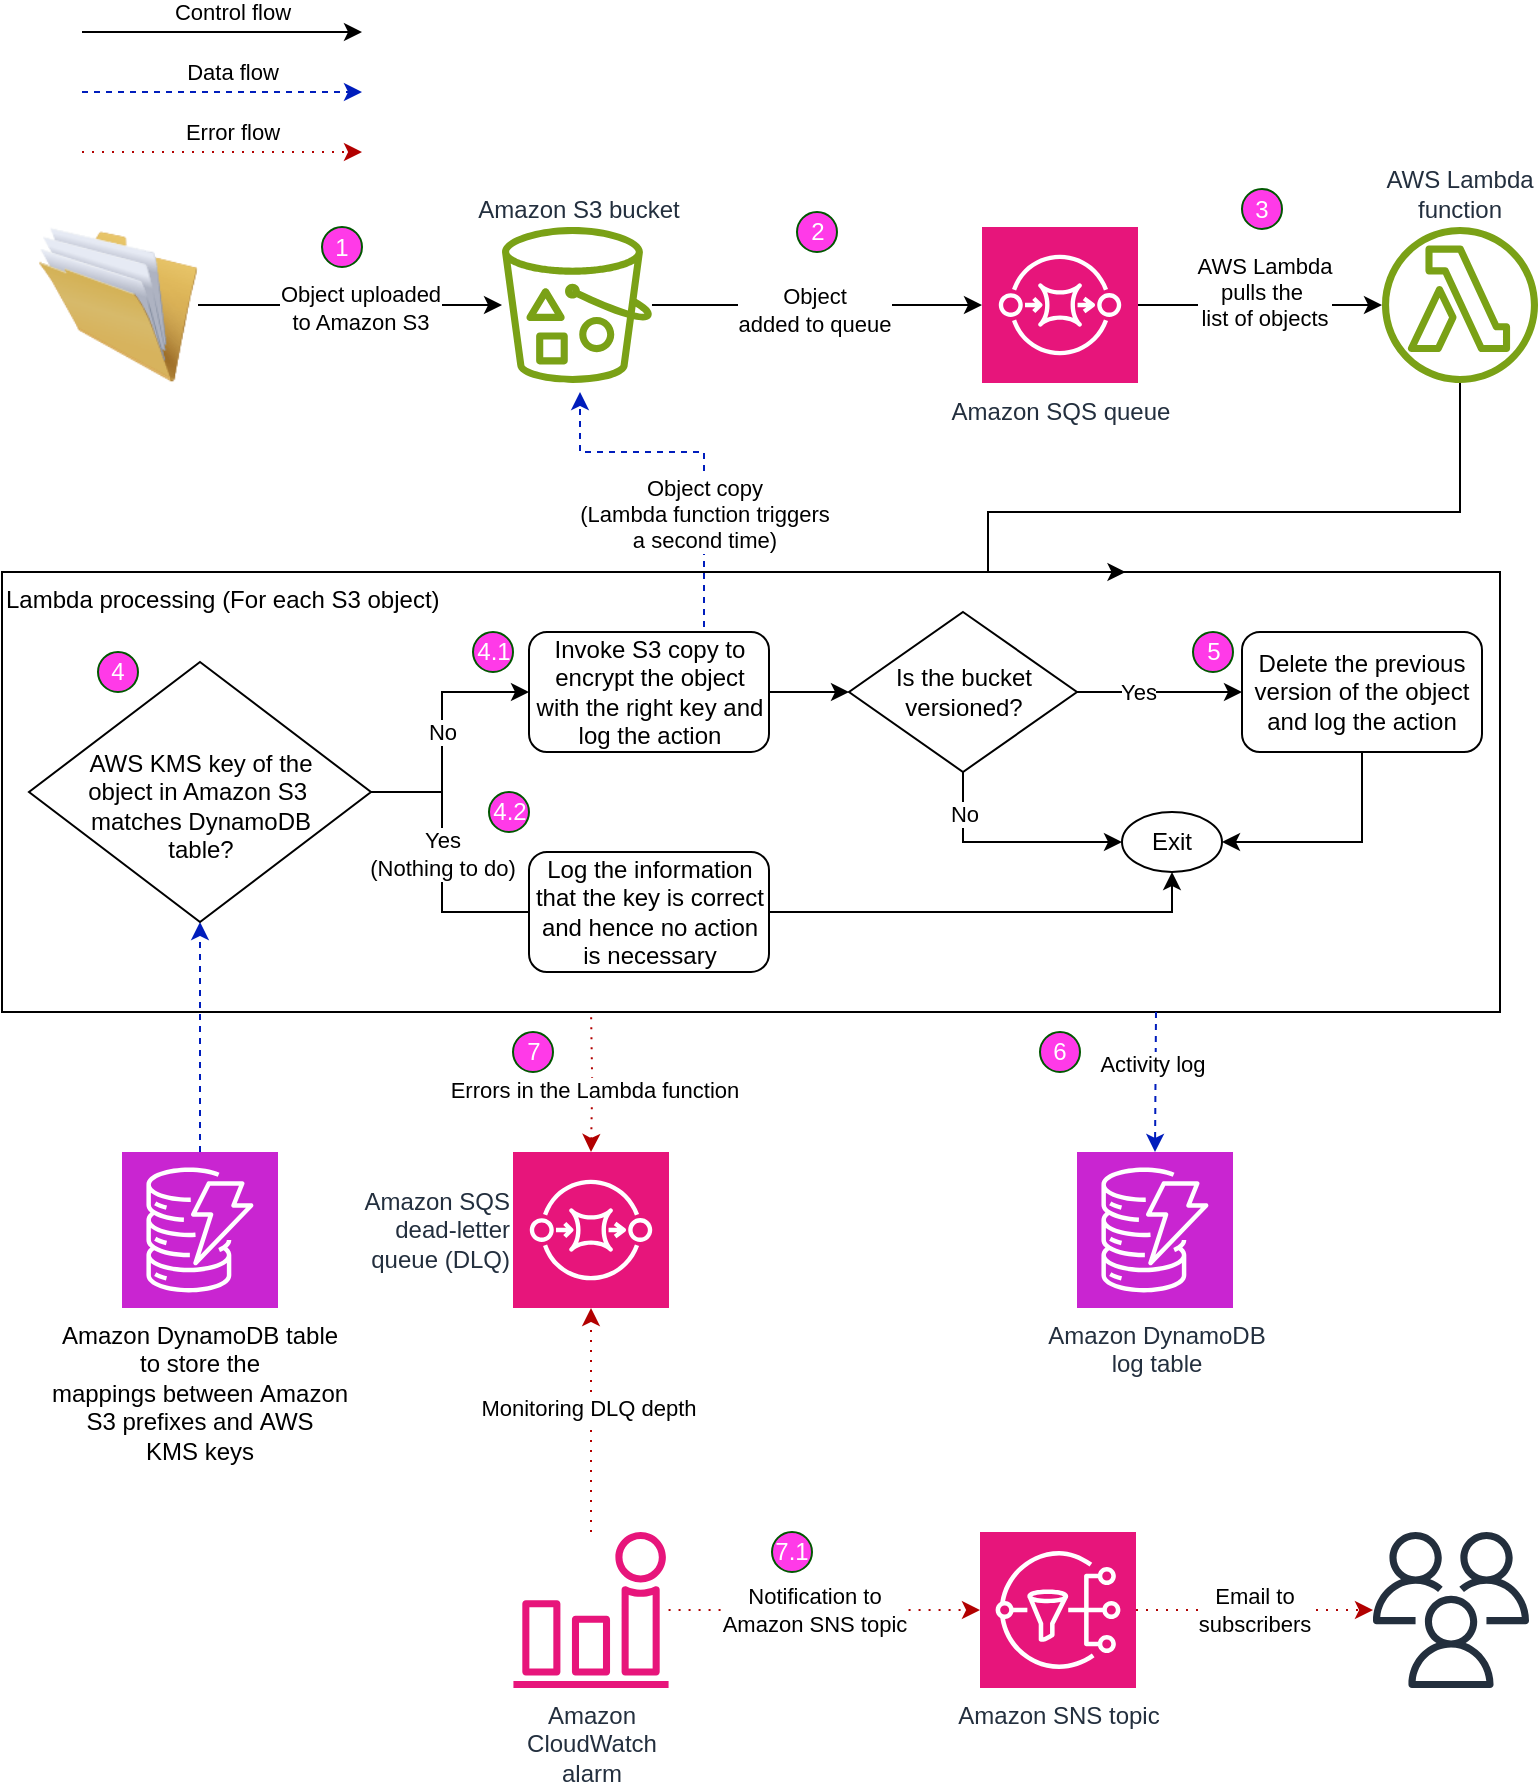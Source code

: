 <mxfile version="21.7.4" type="device">
  <diagram name="Page-1" id="md67o6z-KGEzQmAd9ywH">
    <mxGraphModel dx="1114" dy="547" grid="1" gridSize="10" guides="1" tooltips="1" connect="1" arrows="1" fold="1" page="1" pageScale="1" pageWidth="850" pageHeight="1100" math="0" shadow="0">
      <root>
        <mxCell id="0" />
        <mxCell id="1" parent="0" />
        <mxCell id="-wBVPvwHCN07OriVQO4T-7" value="" style="edgeStyle=orthogonalEdgeStyle;rounded=0;orthogonalLoop=1;jettySize=auto;html=1;" parent="1" source="Fao_oVK_3mg0VGX6P_kk-3" target="Fao_oVK_3mg0VGX6P_kk-1" edge="1">
          <mxGeometry relative="1" as="geometry">
            <mxPoint x="517" y="266.5" as="targetPoint" />
            <mxPoint x="358" y="266.5" as="sourcePoint" />
          </mxGeometry>
        </mxCell>
        <mxCell id="-wBVPvwHCN07OriVQO4T-8" value="&lt;div&gt;Object&lt;/div&gt;&lt;div&gt;added to queue&lt;/div&gt;" style="edgeLabel;html=1;align=center;verticalAlign=middle;resizable=0;points=[];" parent="-wBVPvwHCN07OriVQO4T-7" vertex="1" connectable="0">
          <mxGeometry x="-0.216" y="-2" relative="1" as="geometry">
            <mxPoint x="16" as="offset" />
          </mxGeometry>
        </mxCell>
        <mxCell id="-wBVPvwHCN07OriVQO4T-2" value="" style="image;html=1;image=img/lib/clip_art/general/Full_Folder_128x128.png" parent="1" vertex="1">
          <mxGeometry x="48" y="226.5" width="80" height="80" as="geometry" />
        </mxCell>
        <mxCell id="-wBVPvwHCN07OriVQO4T-3" value="" style="endArrow=classic;html=1;rounded=0;exitX=1;exitY=0.5;exitDx=0;exitDy=0;" parent="1" source="-wBVPvwHCN07OriVQO4T-2" target="Fao_oVK_3mg0VGX6P_kk-3" edge="1">
          <mxGeometry width="50" height="50" relative="1" as="geometry">
            <mxPoint x="420" y="297.5" as="sourcePoint" />
            <mxPoint x="280" y="266.5" as="targetPoint" />
          </mxGeometry>
        </mxCell>
        <mxCell id="-wBVPvwHCN07OriVQO4T-4" value="&lt;div&gt;Object uploaded&lt;/div&gt;&lt;div&gt;to Amazon S3&lt;/div&gt;" style="edgeLabel;html=1;align=center;verticalAlign=middle;resizable=0;points=[];" parent="-wBVPvwHCN07OriVQO4T-3" vertex="1" connectable="0">
          <mxGeometry x="0.06" y="-1" relative="1" as="geometry">
            <mxPoint as="offset" />
          </mxGeometry>
        </mxCell>
        <mxCell id="-wBVPvwHCN07OriVQO4T-22" style="edgeStyle=orthogonalEdgeStyle;rounded=0;orthogonalLoop=1;jettySize=auto;html=1;entryX=0.75;entryY=0;entryDx=0;entryDy=0;" parent="1" source="-wBVPvwHCN07OriVQO4T-9" target="-wBVPvwHCN07OriVQO4T-21" edge="1">
          <mxGeometry relative="1" as="geometry">
            <Array as="points">
              <mxPoint x="759" y="370" />
              <mxPoint x="523" y="370" />
              <mxPoint x="523" y="400" />
            </Array>
          </mxGeometry>
        </mxCell>
        <mxCell id="-wBVPvwHCN07OriVQO4T-9" value="AWS Lambda function" style="sketch=0;outlineConnect=0;fontColor=#232F3E;gradientColor=none;fillColor=#7AA116;strokeColor=none;dashed=0;verticalLabelPosition=top;verticalAlign=bottom;align=center;html=1;fontSize=12;fontStyle=0;aspect=fixed;pointerEvents=1;shape=mxgraph.aws4.lambda_function;whiteSpace=wrap;labelPosition=center;" parent="1" vertex="1">
          <mxGeometry x="720" y="227.5" width="78" height="78" as="geometry" />
        </mxCell>
        <mxCell id="-wBVPvwHCN07OriVQO4T-12" value="" style="endArrow=classic;html=1;rounded=0;" parent="1" source="Fao_oVK_3mg0VGX6P_kk-1" target="-wBVPvwHCN07OriVQO4T-9" edge="1">
          <mxGeometry width="50" height="50" relative="1" as="geometry">
            <mxPoint x="593.5" y="266.5" as="sourcePoint" />
            <mxPoint x="670" y="260" as="targetPoint" />
          </mxGeometry>
        </mxCell>
        <mxCell id="-wBVPvwHCN07OriVQO4T-13" value="&lt;div&gt;AWS Lambda&lt;/div&gt;&lt;div&gt;pulls the&amp;nbsp;&lt;/div&gt;&lt;div&gt;list of objects&lt;/div&gt;" style="edgeLabel;html=1;align=center;verticalAlign=middle;resizable=0;points=[];" parent="-wBVPvwHCN07OriVQO4T-12" vertex="1" connectable="0">
          <mxGeometry x="0.243" y="2" relative="1" as="geometry">
            <mxPoint x="-13" y="-5" as="offset" />
          </mxGeometry>
        </mxCell>
        <mxCell id="-wBVPvwHCN07OriVQO4T-15" value="1" style="ellipse;whiteSpace=wrap;html=1;aspect=fixed;fillColor=#ff3ae8;strokeColor=#005700;fontColor=#ffffff;" parent="1" vertex="1">
          <mxGeometry x="190" y="227.5" width="20" height="20" as="geometry" />
        </mxCell>
        <mxCell id="A_8lDiOG-Rwr8X170_Jl-8" value="" style="edgeStyle=orthogonalEdgeStyle;rounded=0;orthogonalLoop=1;jettySize=auto;html=1;fillColor=#e51400;strokeColor=#B20000;exitX=0.426;exitY=1.012;exitDx=0;exitDy=0;exitPerimeter=0;dashed=1;dashPattern=1 4;entryX=0.5;entryY=0;entryDx=0;entryDy=0;entryPerimeter=0;" parent="1" target="Fao_oVK_3mg0VGX6P_kk-5" edge="1">
          <mxGeometry relative="1" as="geometry">
            <mxPoint x="323.765" y="720" as="targetPoint" />
            <mxPoint x="324.574" y="622.64" as="sourcePoint" />
          </mxGeometry>
        </mxCell>
        <mxCell id="A_8lDiOG-Rwr8X170_Jl-9" value="Errors in the Lambda function" style="edgeLabel;html=1;align=center;verticalAlign=middle;resizable=0;points=[];" parent="A_8lDiOG-Rwr8X170_Jl-8" vertex="1" connectable="0">
          <mxGeometry x="0.074" y="1" relative="1" as="geometry">
            <mxPoint as="offset" />
          </mxGeometry>
        </mxCell>
        <mxCell id="-wBVPvwHCN07OriVQO4T-21" value="Lambda processing (For each S3 object)" style="rounded=0;whiteSpace=wrap;html=1;align=left;verticalAlign=top;fillColor=none;" parent="1" vertex="1">
          <mxGeometry x="30" y="400" width="749" height="220" as="geometry" />
        </mxCell>
        <mxCell id="-wBVPvwHCN07OriVQO4T-18" value="2" style="ellipse;whiteSpace=wrap;html=1;aspect=fixed;fillColor=#ff3ae8;strokeColor=#005700;fontColor=#ffffff;" parent="1" vertex="1">
          <mxGeometry x="427.5" y="220" width="20" height="20" as="geometry" />
        </mxCell>
        <mxCell id="-wBVPvwHCN07OriVQO4T-19" value="3" style="ellipse;whiteSpace=wrap;html=1;aspect=fixed;fillColor=#ff3ae8;strokeColor=#005700;fontColor=#ffffff;" parent="1" vertex="1">
          <mxGeometry x="650" y="208.5" width="20" height="20" as="geometry" />
        </mxCell>
        <mxCell id="-wBVPvwHCN07OriVQO4T-27" value="" style="edgeStyle=orthogonalEdgeStyle;rounded=0;orthogonalLoop=1;jettySize=auto;html=1;strokeColor=#001DBC;fillColor=#0050ef;dashed=1;" parent="1" source="Fao_oVK_3mg0VGX6P_kk-6" target="-wBVPvwHCN07OriVQO4T-24" edge="1">
          <mxGeometry relative="1" as="geometry">
            <mxPoint x="129" y="666" as="sourcePoint" />
          </mxGeometry>
        </mxCell>
        <mxCell id="-wBVPvwHCN07OriVQO4T-35" value="" style="edgeStyle=orthogonalEdgeStyle;rounded=0;orthogonalLoop=1;jettySize=auto;html=1;entryX=0;entryY=0.5;entryDx=0;entryDy=0;" parent="1" target="-wBVPvwHCN07OriVQO4T-32" edge="1">
          <mxGeometry relative="1" as="geometry">
            <Array as="points">
              <mxPoint x="250" y="510" />
              <mxPoint x="250" y="570" />
              <mxPoint x="410" y="570" />
            </Array>
            <mxPoint x="555.5" y="540" as="targetPoint" />
            <mxPoint x="190" y="510" as="sourcePoint" />
          </mxGeometry>
        </mxCell>
        <mxCell id="MBXhi-YWgDA8pU_V8pOF-4" value="Yes&lt;br&gt;(Nothing to do)" style="edgeLabel;html=1;align=center;verticalAlign=middle;resizable=0;points=[];" parent="-wBVPvwHCN07OriVQO4T-35" vertex="1" connectable="0">
          <mxGeometry x="-0.575" relative="1" as="geometry">
            <mxPoint y="6" as="offset" />
          </mxGeometry>
        </mxCell>
        <mxCell id="-wBVPvwHCN07OriVQO4T-37" value="" style="edgeStyle=orthogonalEdgeStyle;rounded=0;orthogonalLoop=1;jettySize=auto;html=1;" parent="1" target="-wBVPvwHCN07OriVQO4T-38" edge="1">
          <mxGeometry relative="1" as="geometry">
            <mxPoint x="268.5" y="460" as="targetPoint" />
            <Array as="points">
              <mxPoint x="250" y="510" />
              <mxPoint x="250" y="460" />
            </Array>
            <mxPoint x="190" y="510" as="sourcePoint" />
          </mxGeometry>
        </mxCell>
        <mxCell id="-wBVPvwHCN07OriVQO4T-52" value="No" style="edgeLabel;html=1;align=center;verticalAlign=middle;resizable=0;points=[];" parent="-wBVPvwHCN07OriVQO4T-37" vertex="1" connectable="0">
          <mxGeometry x="0.145" y="-2" relative="1" as="geometry">
            <mxPoint x="-2" y="-2" as="offset" />
          </mxGeometry>
        </mxCell>
        <mxCell id="-wBVPvwHCN07OriVQO4T-24" value="&lt;div&gt;&lt;br&gt;&lt;/div&gt;&lt;div&gt;AWS KMS key of the&lt;/div&gt;&lt;div&gt;object in Amazon S3&amp;nbsp;&lt;/div&gt;&lt;div&gt;matches DynamoDB&lt;/div&gt;&lt;div&gt;table?&lt;/div&gt;" style="rhombus;whiteSpace=wrap;html=1;" parent="1" vertex="1">
          <mxGeometry x="43.5" y="445" width="171" height="130" as="geometry" />
        </mxCell>
        <mxCell id="-wBVPvwHCN07OriVQO4T-47" value="" style="edgeStyle=orthogonalEdgeStyle;rounded=0;orthogonalLoop=1;jettySize=auto;html=1;strokeColor=#001DBC;fillColor=#0050ef;entryX=0.5;entryY=0;entryDx=0;entryDy=0;entryPerimeter=0;dashed=1;" parent="1" target="Fao_oVK_3mg0VGX6P_kk-4" edge="1">
          <mxGeometry relative="1" as="geometry">
            <mxPoint x="558" y="690" as="targetPoint" />
            <mxPoint x="607" y="620" as="sourcePoint" />
            <Array as="points">
              <mxPoint x="607" y="620" />
              <mxPoint x="607" y="660" />
            </Array>
          </mxGeometry>
        </mxCell>
        <mxCell id="MBXhi-YWgDA8pU_V8pOF-14" value="Activity log" style="edgeLabel;html=1;align=center;verticalAlign=middle;resizable=0;points=[];" parent="-wBVPvwHCN07OriVQO4T-47" vertex="1" connectable="0">
          <mxGeometry x="-0.244" y="-2" relative="1" as="geometry">
            <mxPoint as="offset" />
          </mxGeometry>
        </mxCell>
        <mxCell id="-wBVPvwHCN07OriVQO4T-32" value="Log the information that the key is correct and hence no action is necessary" style="rounded=1;whiteSpace=wrap;html=1;" parent="1" vertex="1">
          <mxGeometry x="293.5" y="540" width="120" height="60" as="geometry" />
        </mxCell>
        <mxCell id="-wBVPvwHCN07OriVQO4T-50" value="" style="edgeStyle=orthogonalEdgeStyle;rounded=0;orthogonalLoop=1;jettySize=auto;html=1;exitX=0.5;exitY=0;exitDx=0;exitDy=0;strokeColor=#001DBC;fillColor=#0050ef;dashed=1;" parent="1" source="-wBVPvwHCN07OriVQO4T-38" edge="1">
          <mxGeometry relative="1" as="geometry">
            <mxPoint x="319" y="310" as="targetPoint" />
            <Array as="points">
              <mxPoint x="381" y="430" />
              <mxPoint x="381" y="340" />
              <mxPoint x="319" y="340" />
            </Array>
          </mxGeometry>
        </mxCell>
        <mxCell id="-wBVPvwHCN07OriVQO4T-51" value="&lt;div&gt;Object copy&lt;/div&gt;&lt;div&gt;(Lambda function triggers&lt;/div&gt;&lt;div&gt;a second time)&lt;/div&gt;" style="edgeLabel;html=1;align=center;verticalAlign=middle;resizable=0;points=[];" parent="-wBVPvwHCN07OriVQO4T-50" vertex="1" connectable="0">
          <mxGeometry x="-0.421" y="-2" relative="1" as="geometry">
            <mxPoint x="-2" y="-26" as="offset" />
          </mxGeometry>
        </mxCell>
        <mxCell id="MBXhi-YWgDA8pU_V8pOF-6" value="" style="edgeStyle=orthogonalEdgeStyle;rounded=0;orthogonalLoop=1;jettySize=auto;html=1;entryX=0;entryY=0.5;entryDx=0;entryDy=0;" parent="1" source="-wBVPvwHCN07OriVQO4T-38" target="MBXhi-YWgDA8pU_V8pOF-5" edge="1">
          <mxGeometry relative="1" as="geometry" />
        </mxCell>
        <mxCell id="-wBVPvwHCN07OriVQO4T-38" value="Invoke S3 copy to encrypt the object with the right key and log the action" style="rounded=1;whiteSpace=wrap;html=1;" parent="1" vertex="1">
          <mxGeometry x="293.5" y="430" width="120" height="60" as="geometry" />
        </mxCell>
        <mxCell id="-wBVPvwHCN07OriVQO4T-39" value="4.1" style="ellipse;whiteSpace=wrap;html=1;aspect=fixed;fillColor=#ff3ae8;strokeColor=#005700;fontColor=#ffffff;" parent="1" vertex="1">
          <mxGeometry x="265.5" y="430" width="20" height="20" as="geometry" />
        </mxCell>
        <mxCell id="-wBVPvwHCN07OriVQO4T-49" value="5" style="ellipse;whiteSpace=wrap;html=1;aspect=fixed;fillColor=#ff3ae8;strokeColor=#005700;fontColor=#ffffff;" parent="1" vertex="1">
          <mxGeometry x="625.5" y="430" width="20" height="20" as="geometry" />
        </mxCell>
        <mxCell id="h_5dXG6NQXzy11Per7Oq-6" value="Exit" style="ellipse;whiteSpace=wrap;html=1;" parent="1" vertex="1">
          <mxGeometry x="590" y="520" width="50" height="30" as="geometry" />
        </mxCell>
        <mxCell id="h_5dXG6NQXzy11Per7Oq-8" value="" style="edgeStyle=orthogonalEdgeStyle;rounded=0;orthogonalLoop=1;jettySize=auto;html=1;entryX=0.5;entryY=1;entryDx=0;entryDy=0;" parent="1" source="-wBVPvwHCN07OriVQO4T-32" target="h_5dXG6NQXzy11Per7Oq-6" edge="1">
          <mxGeometry relative="1" as="geometry">
            <mxPoint x="758.5" y="505" as="targetPoint" />
            <mxPoint x="709.5" y="570" as="sourcePoint" />
            <Array as="points">
              <mxPoint x="615" y="570" />
            </Array>
          </mxGeometry>
        </mxCell>
        <mxCell id="A_8lDiOG-Rwr8X170_Jl-17" value="" style="edgeStyle=orthogonalEdgeStyle;rounded=0;orthogonalLoop=1;jettySize=auto;html=1;fillColor=#e51400;strokeColor=#B20000;dashed=1;dashPattern=1 4;" parent="1" source="A_8lDiOG-Rwr8X170_Jl-1" target="A_8lDiOG-Rwr8X170_Jl-19" edge="1">
          <mxGeometry relative="1" as="geometry" />
        </mxCell>
        <mxCell id="A_8lDiOG-Rwr8X170_Jl-18" value="&lt;div&gt;Email to&lt;/div&gt;&lt;div&gt;subscribers&lt;/div&gt;" style="edgeLabel;html=1;align=center;verticalAlign=middle;resizable=0;points=[];" parent="A_8lDiOG-Rwr8X170_Jl-17" vertex="1" connectable="0">
          <mxGeometry x="-0.015" relative="1" as="geometry">
            <mxPoint as="offset" />
          </mxGeometry>
        </mxCell>
        <mxCell id="A_8lDiOG-Rwr8X170_Jl-1" value="Amazon SNS topic" style="sketch=0;points=[[0,0,0],[0.25,0,0],[0.5,0,0],[0.75,0,0],[1,0,0],[0,1,0],[0.25,1,0],[0.5,1,0],[0.75,1,0],[1,1,0],[0,0.25,0],[0,0.5,0],[0,0.75,0],[1,0.25,0],[1,0.5,0],[1,0.75,0]];outlineConnect=0;fontColor=#232F3E;fillColor=#E7157B;strokeColor=#ffffff;dashed=0;verticalLabelPosition=bottom;verticalAlign=top;align=center;html=1;fontSize=12;fontStyle=0;aspect=fixed;shape=mxgraph.aws4.resourceIcon;resIcon=mxgraph.aws4.sns;" parent="1" vertex="1">
          <mxGeometry x="519" y="880" width="78" height="78" as="geometry" />
        </mxCell>
        <mxCell id="A_8lDiOG-Rwr8X170_Jl-13" value="" style="edgeStyle=orthogonalEdgeStyle;rounded=0;orthogonalLoop=1;jettySize=auto;html=1;fillColor=#e51400;strokeColor=#B20000;dashed=1;dashPattern=1 4;" parent="1" source="A_8lDiOG-Rwr8X170_Jl-11" target="A_8lDiOG-Rwr8X170_Jl-1" edge="1">
          <mxGeometry relative="1" as="geometry" />
        </mxCell>
        <mxCell id="A_8lDiOG-Rwr8X170_Jl-14" value="&lt;div&gt;Notification to&lt;/div&gt;&lt;div&gt;Amazon SNS topic&lt;/div&gt;" style="edgeLabel;html=1;align=center;verticalAlign=middle;resizable=0;points=[];" parent="A_8lDiOG-Rwr8X170_Jl-13" vertex="1" connectable="0">
          <mxGeometry x="0.198" y="-2" relative="1" as="geometry">
            <mxPoint x="-21" y="-2" as="offset" />
          </mxGeometry>
        </mxCell>
        <mxCell id="A_8lDiOG-Rwr8X170_Jl-11" value="&lt;div&gt;Amazon CloudWatch alarm&lt;/div&gt;" style="sketch=0;outlineConnect=0;fontColor=#232F3E;gradientColor=none;fillColor=#E7157B;strokeColor=none;dashed=0;verticalLabelPosition=bottom;verticalAlign=top;align=center;html=1;fontSize=12;fontStyle=0;aspect=fixed;pointerEvents=1;shape=mxgraph.aws4.alarm;whiteSpace=wrap;" parent="1" vertex="1">
          <mxGeometry x="285.5" y="880" width="78" height="78" as="geometry" />
        </mxCell>
        <mxCell id="A_8lDiOG-Rwr8X170_Jl-19" value="" style="sketch=0;outlineConnect=0;fontColor=#232F3E;gradientColor=none;fillColor=#232F3D;strokeColor=none;dashed=0;verticalLabelPosition=bottom;verticalAlign=top;align=center;html=1;fontSize=12;fontStyle=0;aspect=fixed;pointerEvents=1;shape=mxgraph.aws4.users;" parent="1" vertex="1">
          <mxGeometry x="715.5" y="880" width="78" height="78" as="geometry" />
        </mxCell>
        <mxCell id="A_8lDiOG-Rwr8X170_Jl-22" value="" style="edgeStyle=orthogonalEdgeStyle;rounded=0;orthogonalLoop=1;jettySize=auto;html=1;" parent="1" edge="1">
          <mxGeometry relative="1" as="geometry">
            <mxPoint x="210" y="130" as="targetPoint" />
            <mxPoint x="70" y="130" as="sourcePoint" />
          </mxGeometry>
        </mxCell>
        <mxCell id="A_8lDiOG-Rwr8X170_Jl-23" value="&lt;div&gt;Control flow&lt;/div&gt;" style="edgeLabel;html=1;align=center;verticalAlign=middle;resizable=0;points=[];" parent="A_8lDiOG-Rwr8X170_Jl-22" vertex="1" connectable="0">
          <mxGeometry x="-0.216" y="-2" relative="1" as="geometry">
            <mxPoint x="20" y="-12" as="offset" />
          </mxGeometry>
        </mxCell>
        <mxCell id="A_8lDiOG-Rwr8X170_Jl-24" value="" style="edgeStyle=orthogonalEdgeStyle;rounded=0;orthogonalLoop=1;jettySize=auto;html=1;strokeColor=#001DBC;fillColor=#0050ef;strokeWidth=1;dashed=1;" parent="1" edge="1">
          <mxGeometry relative="1" as="geometry">
            <mxPoint x="210" y="160" as="targetPoint" />
            <mxPoint x="70" y="160" as="sourcePoint" />
          </mxGeometry>
        </mxCell>
        <mxCell id="A_8lDiOG-Rwr8X170_Jl-25" value="&lt;div&gt;Data flow&lt;/div&gt;" style="edgeLabel;html=1;align=center;verticalAlign=middle;resizable=0;points=[];" parent="A_8lDiOG-Rwr8X170_Jl-24" vertex="1" connectable="0">
          <mxGeometry x="-0.216" y="-2" relative="1" as="geometry">
            <mxPoint x="20" y="-12" as="offset" />
          </mxGeometry>
        </mxCell>
        <mxCell id="A_8lDiOG-Rwr8X170_Jl-26" value="" style="edgeStyle=orthogonalEdgeStyle;rounded=0;orthogonalLoop=1;jettySize=auto;html=1;strokeColor=#B20000;fillColor=#e51400;dashed=1;dashPattern=1 4;" parent="1" edge="1">
          <mxGeometry relative="1" as="geometry">
            <mxPoint x="210" y="190" as="targetPoint" />
            <mxPoint x="70" y="190" as="sourcePoint" />
          </mxGeometry>
        </mxCell>
        <mxCell id="A_8lDiOG-Rwr8X170_Jl-27" value="Error flow" style="edgeLabel;html=1;align=center;verticalAlign=middle;resizable=0;points=[];" parent="A_8lDiOG-Rwr8X170_Jl-26" vertex="1" connectable="0">
          <mxGeometry x="-0.216" y="-2" relative="1" as="geometry">
            <mxPoint x="20" y="-12" as="offset" />
          </mxGeometry>
        </mxCell>
        <mxCell id="Fao_oVK_3mg0VGX6P_kk-1" value="Amazon SQS queue" style="sketch=0;points=[[0,0,0],[0.25,0,0],[0.5,0,0],[0.75,0,0],[1,0,0],[0,1,0],[0.25,1,0],[0.5,1,0],[0.75,1,0],[1,1,0],[0,0.25,0],[0,0.5,0],[0,0.75,0],[1,0.25,0],[1,0.5,0],[1,0.75,0]];outlineConnect=0;fontColor=#232F3E;fillColor=#E7157B;strokeColor=#ffffff;dashed=0;verticalLabelPosition=bottom;verticalAlign=top;align=center;html=1;fontSize=12;fontStyle=0;aspect=fixed;shape=mxgraph.aws4.resourceIcon;resIcon=mxgraph.aws4.sqs;" parent="1" vertex="1">
          <mxGeometry x="520" y="227.5" width="78" height="78" as="geometry" />
        </mxCell>
        <mxCell id="Fao_oVK_3mg0VGX6P_kk-3" value="Amazon S3 bucket" style="sketch=0;outlineConnect=0;fontColor=#232F3E;gradientColor=none;fillColor=#7AA116;strokeColor=none;dashed=0;verticalLabelPosition=top;verticalAlign=bottom;align=center;html=1;fontSize=12;fontStyle=0;aspect=fixed;pointerEvents=1;shape=mxgraph.aws4.bucket_with_objects;labelPosition=center;" parent="1" vertex="1">
          <mxGeometry x="280" y="227.5" width="75" height="78" as="geometry" />
        </mxCell>
        <mxCell id="Fao_oVK_3mg0VGX6P_kk-4" value="Amazon DynamoDB&lt;br&gt;log table" style="sketch=0;points=[[0,0,0],[0.25,0,0],[0.5,0,0],[0.75,0,0],[1,0,0],[0,1,0],[0.25,1,0],[0.5,1,0],[0.75,1,0],[1,1,0],[0,0.25,0],[0,0.5,0],[0,0.75,0],[1,0.25,0],[1,0.5,0],[1,0.75,0]];outlineConnect=0;fontColor=#232F3E;fillColor=#C925D1;strokeColor=#ffffff;dashed=0;verticalLabelPosition=bottom;verticalAlign=top;align=center;html=1;fontSize=12;fontStyle=0;aspect=fixed;shape=mxgraph.aws4.resourceIcon;resIcon=mxgraph.aws4.dynamodb;" parent="1" vertex="1">
          <mxGeometry x="567.5" y="690" width="78" height="78" as="geometry" />
        </mxCell>
        <mxCell id="Fao_oVK_3mg0VGX6P_kk-5" value="Amazon SQS dead-letter queue (DLQ)" style="sketch=0;points=[[0,0,0],[0.25,0,0],[0.5,0,0],[0.75,0,0],[1,0,0],[0,1,0],[0.25,1,0],[0.5,1,0],[0.75,1,0],[1,1,0],[0,0.25,0],[0,0.5,0],[0,0.75,0],[1,0.25,0],[1,0.5,0],[1,0.75,0]];outlineConnect=0;fontColor=#232F3E;fillColor=#E7157B;strokeColor=#ffffff;dashed=0;verticalLabelPosition=middle;verticalAlign=middle;align=right;html=1;fontSize=12;fontStyle=0;aspect=fixed;shape=mxgraph.aws4.resourceIcon;resIcon=mxgraph.aws4.sqs;whiteSpace=wrap;labelPosition=left;" parent="1" vertex="1">
          <mxGeometry x="285.5" y="690" width="78" height="78" as="geometry" />
        </mxCell>
        <mxCell id="Fao_oVK_3mg0VGX6P_kk-6" value="&lt;div style=&quot;border-color: var(--border-color); color: rgb(0, 0, 0);&quot;&gt;Amazon DynamoDB table to store the m&lt;span style=&quot;background-color: initial;&quot;&gt;appings&amp;nbsp;&lt;/span&gt;&lt;span style=&quot;background-color: initial;&quot;&gt;between&amp;nbsp;&lt;/span&gt;&lt;span style=&quot;background-color: initial;&quot;&gt;Amazon S3&amp;nbsp;&lt;/span&gt;&lt;span style=&quot;background-color: initial;&quot;&gt;prefixes and&amp;nbsp;&lt;/span&gt;&lt;span style=&quot;background-color: initial;&quot;&gt;AWS KMS&amp;nbsp;&lt;/span&gt;&lt;span style=&quot;background-color: initial;&quot;&gt;keys&lt;/span&gt;&lt;/div&gt;" style="sketch=0;points=[[0,0,0],[0.25,0,0],[0.5,0,0],[0.75,0,0],[1,0,0],[0,1,0],[0.25,1,0],[0.5,1,0],[0.75,1,0],[1,1,0],[0,0.25,0],[0,0.5,0],[0,0.75,0],[1,0.25,0],[1,0.5,0],[1,0.75,0]];outlineConnect=0;fontColor=#232F3E;fillColor=#C925D1;strokeColor=#ffffff;dashed=0;verticalLabelPosition=bottom;verticalAlign=top;align=center;html=1;fontSize=12;fontStyle=0;aspect=fixed;shape=mxgraph.aws4.resourceIcon;resIcon=mxgraph.aws4.dynamodb;whiteSpace=wrap;" parent="1" vertex="1">
          <mxGeometry x="90" y="690" width="78" height="78" as="geometry" />
        </mxCell>
        <mxCell id="Fao_oVK_3mg0VGX6P_kk-9" value="" style="edgeStyle=orthogonalEdgeStyle;rounded=0;orthogonalLoop=1;jettySize=auto;html=1;fillColor=#e51400;strokeColor=#B20000;dashed=1;dashPattern=1 4;" parent="1" source="A_8lDiOG-Rwr8X170_Jl-11" target="Fao_oVK_3mg0VGX6P_kk-5" edge="1">
          <mxGeometry relative="1" as="geometry">
            <mxPoint x="529.5" y="929" as="sourcePoint" />
            <mxPoint x="373.5" y="929" as="targetPoint" />
          </mxGeometry>
        </mxCell>
        <mxCell id="Fao_oVK_3mg0VGX6P_kk-13" value="Monitoring DLQ depth" style="edgeLabel;html=1;align=center;verticalAlign=middle;resizable=0;points=[];" parent="Fao_oVK_3mg0VGX6P_kk-9" vertex="1" connectable="0">
          <mxGeometry x="0.112" y="2" relative="1" as="geometry">
            <mxPoint as="offset" />
          </mxGeometry>
        </mxCell>
        <mxCell id="MBXhi-YWgDA8pU_V8pOF-10" value="" style="edgeStyle=orthogonalEdgeStyle;rounded=0;orthogonalLoop=1;jettySize=auto;html=1;" parent="1" source="MBXhi-YWgDA8pU_V8pOF-5" target="MBXhi-YWgDA8pU_V8pOF-9" edge="1">
          <mxGeometry relative="1" as="geometry" />
        </mxCell>
        <mxCell id="MBXhi-YWgDA8pU_V8pOF-11" value="Yes" style="edgeLabel;html=1;align=center;verticalAlign=middle;resizable=0;points=[];" parent="MBXhi-YWgDA8pU_V8pOF-10" vertex="1" connectable="0">
          <mxGeometry x="0.25" y="2" relative="1" as="geometry">
            <mxPoint x="-21" y="2" as="offset" />
          </mxGeometry>
        </mxCell>
        <mxCell id="MBXhi-YWgDA8pU_V8pOF-5" value="&lt;div&gt;Is the bucket versioned?&lt;/div&gt;" style="rhombus;whiteSpace=wrap;html=1;" parent="1" vertex="1">
          <mxGeometry x="453.5" y="420" width="114" height="80" as="geometry" />
        </mxCell>
        <mxCell id="MBXhi-YWgDA8pU_V8pOF-7" value="" style="edgeStyle=orthogonalEdgeStyle;rounded=0;orthogonalLoop=1;jettySize=auto;html=1;entryX=0;entryY=0.5;entryDx=0;entryDy=0;exitX=0.5;exitY=1;exitDx=0;exitDy=0;" parent="1" source="MBXhi-YWgDA8pU_V8pOF-5" target="h_5dXG6NQXzy11Per7Oq-6" edge="1">
          <mxGeometry relative="1" as="geometry">
            <mxPoint x="706" y="520" as="targetPoint" />
            <mxPoint x="424" y="580" as="sourcePoint" />
            <Array as="points">
              <mxPoint x="510" y="535" />
            </Array>
          </mxGeometry>
        </mxCell>
        <mxCell id="MBXhi-YWgDA8pU_V8pOF-8" value="No" style="edgeLabel;html=1;align=center;verticalAlign=middle;resizable=0;points=[];" parent="MBXhi-YWgDA8pU_V8pOF-7" vertex="1" connectable="0">
          <mxGeometry x="-0.852" y="-2" relative="1" as="geometry">
            <mxPoint x="2" y="12" as="offset" />
          </mxGeometry>
        </mxCell>
        <mxCell id="MBXhi-YWgDA8pU_V8pOF-12" value="" style="edgeStyle=orthogonalEdgeStyle;rounded=0;orthogonalLoop=1;jettySize=auto;html=1;exitX=0.5;exitY=1;exitDx=0;exitDy=0;entryX=1;entryY=0.5;entryDx=0;entryDy=0;" parent="1" source="MBXhi-YWgDA8pU_V8pOF-9" target="h_5dXG6NQXzy11Per7Oq-6" edge="1">
          <mxGeometry relative="1" as="geometry" />
        </mxCell>
        <mxCell id="MBXhi-YWgDA8pU_V8pOF-9" value="&lt;div&gt;Delete the previous version of the object and log the action&lt;/div&gt;" style="rounded=1;whiteSpace=wrap;html=1;" parent="1" vertex="1">
          <mxGeometry x="650" y="430" width="120" height="60" as="geometry" />
        </mxCell>
        <mxCell id="MBXhi-YWgDA8pU_V8pOF-17" value="6" style="ellipse;whiteSpace=wrap;html=1;aspect=fixed;fillColor=#ff3ae8;strokeColor=#005700;fontColor=#ffffff;" parent="1" vertex="1">
          <mxGeometry x="549" y="630" width="20" height="20" as="geometry" />
        </mxCell>
        <mxCell id="MBXhi-YWgDA8pU_V8pOF-18" value="7.1" style="ellipse;whiteSpace=wrap;html=1;aspect=fixed;fillColor=#ff3ae8;strokeColor=#005700;fontColor=#ffffff;" parent="1" vertex="1">
          <mxGeometry x="415" y="880" width="20" height="20" as="geometry" />
        </mxCell>
        <mxCell id="SMVZ0SpyHvMcnC_PzwcE-1" value="4" style="ellipse;whiteSpace=wrap;html=1;aspect=fixed;fillColor=#ff3ae8;strokeColor=#005700;fontColor=#ffffff;" vertex="1" parent="1">
          <mxGeometry x="78" y="440" width="20" height="20" as="geometry" />
        </mxCell>
        <mxCell id="SMVZ0SpyHvMcnC_PzwcE-2" value="4.2" style="ellipse;whiteSpace=wrap;html=1;aspect=fixed;fillColor=#ff3ae8;strokeColor=#005700;fontColor=#ffffff;" vertex="1" parent="1">
          <mxGeometry x="273.5" y="510" width="20" height="20" as="geometry" />
        </mxCell>
        <mxCell id="SMVZ0SpyHvMcnC_PzwcE-4" value="7" style="ellipse;whiteSpace=wrap;html=1;aspect=fixed;fillColor=#ff3ae8;strokeColor=#005700;fontColor=#ffffff;" vertex="1" parent="1">
          <mxGeometry x="285.5" y="630" width="20" height="20" as="geometry" />
        </mxCell>
      </root>
    </mxGraphModel>
  </diagram>
</mxfile>

